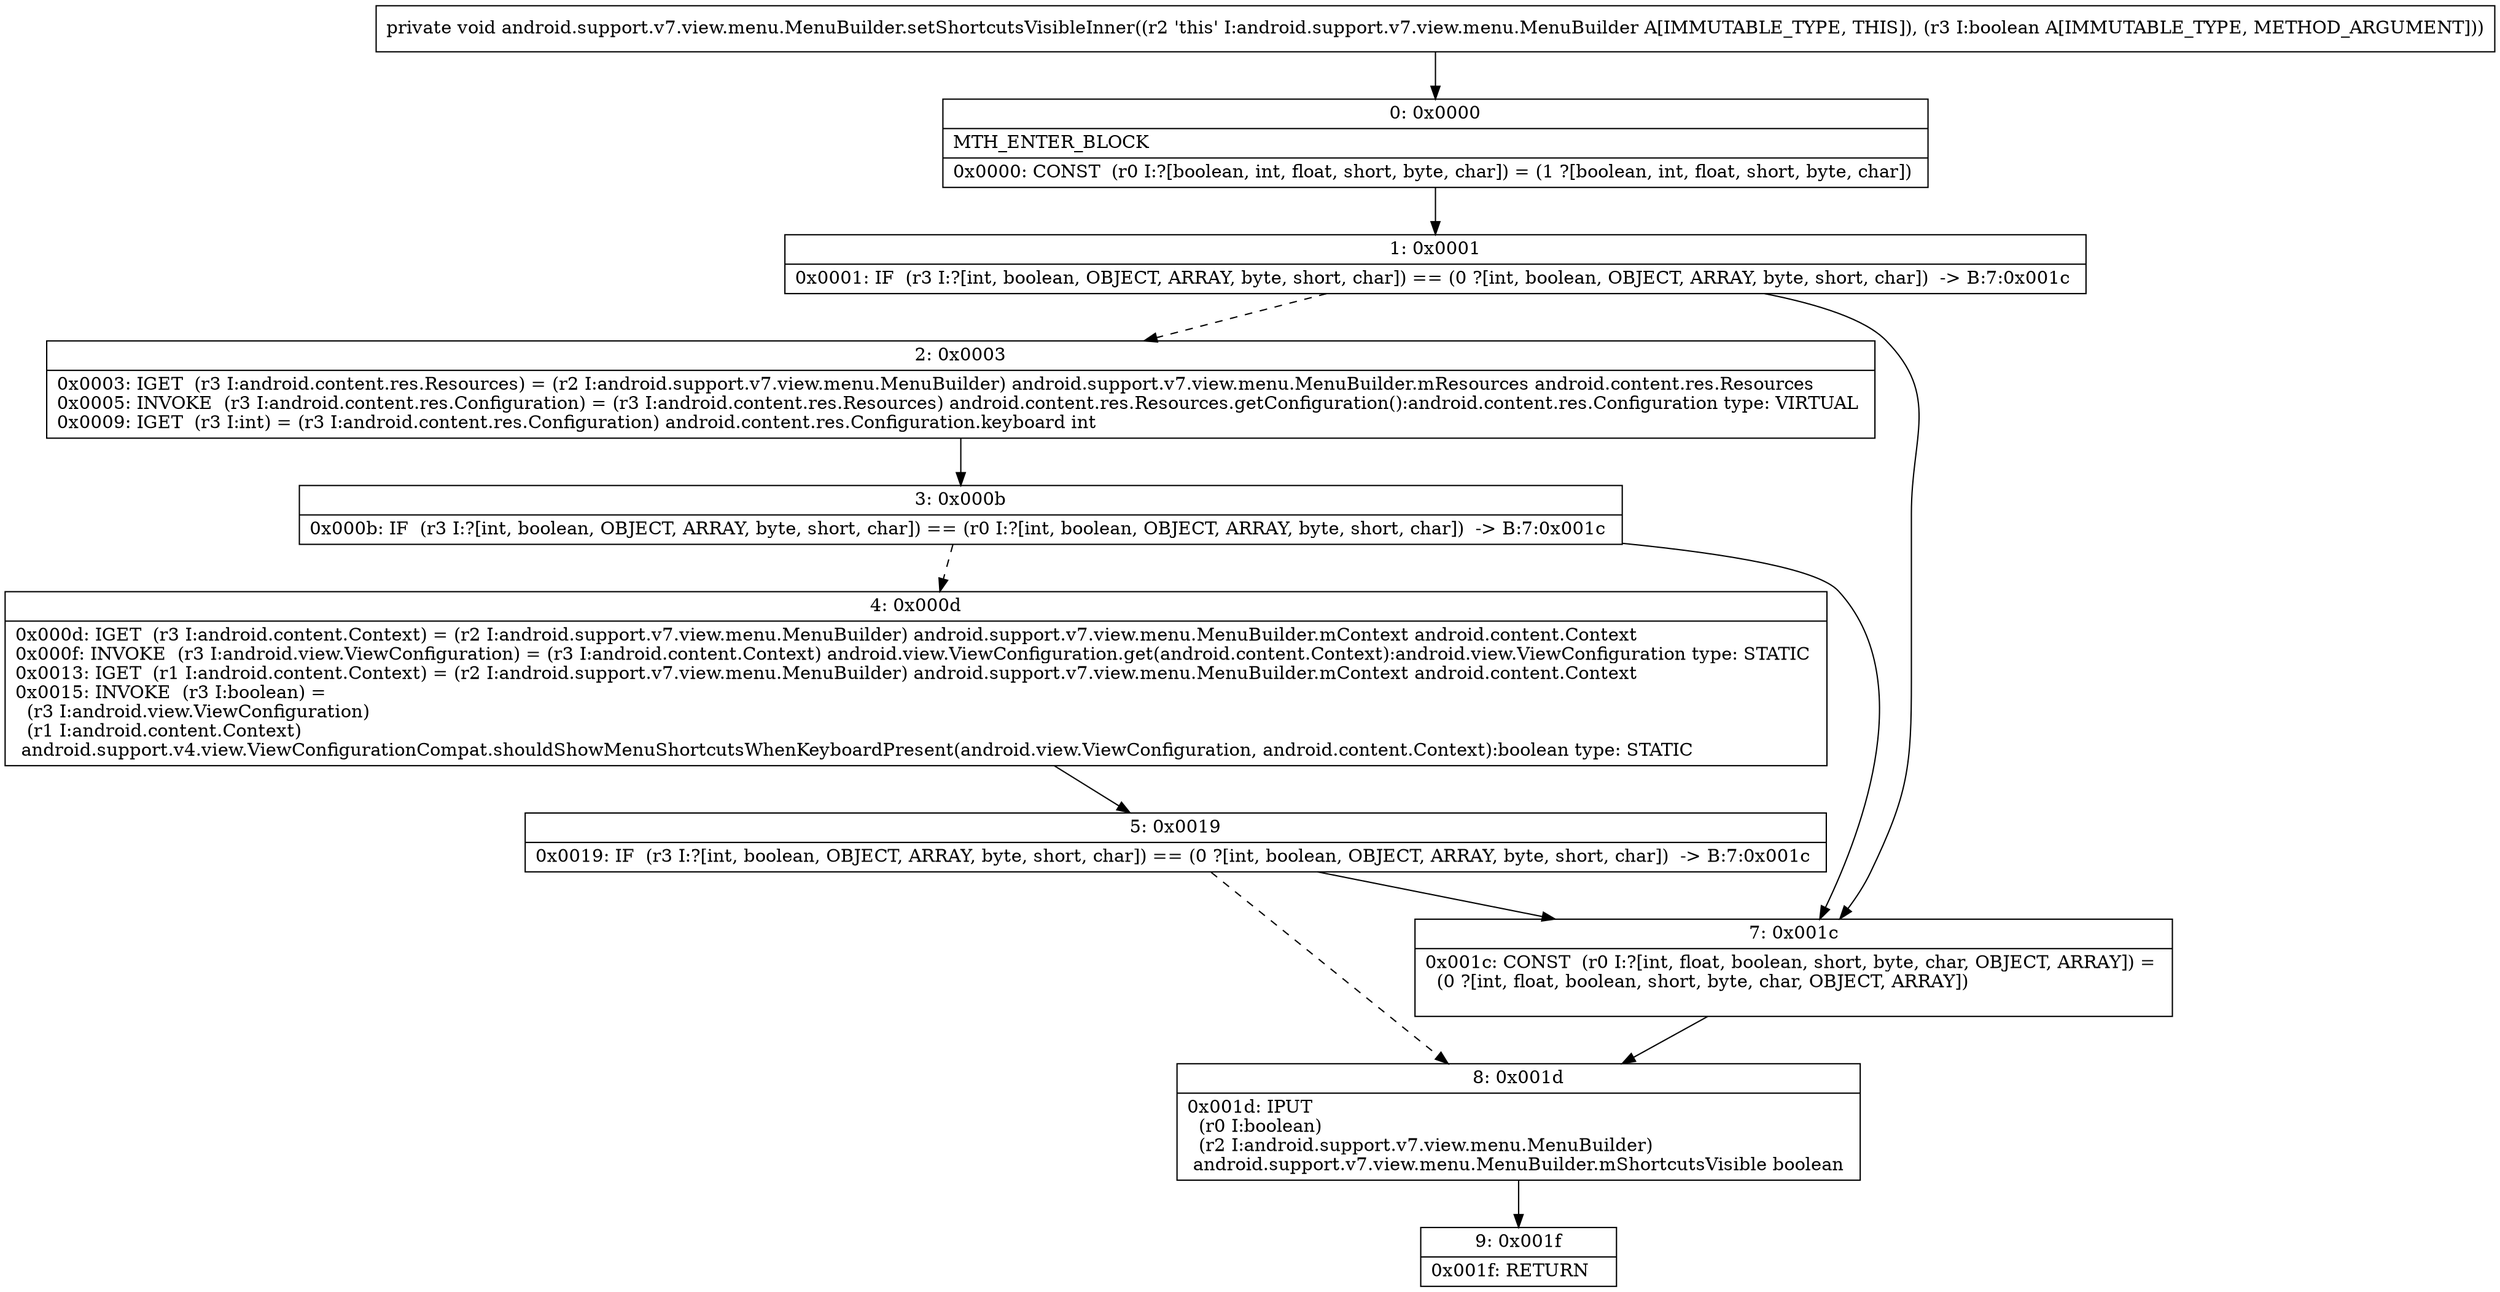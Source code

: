 digraph "CFG forandroid.support.v7.view.menu.MenuBuilder.setShortcutsVisibleInner(Z)V" {
Node_0 [shape=record,label="{0\:\ 0x0000|MTH_ENTER_BLOCK\l|0x0000: CONST  (r0 I:?[boolean, int, float, short, byte, char]) = (1 ?[boolean, int, float, short, byte, char]) \l}"];
Node_1 [shape=record,label="{1\:\ 0x0001|0x0001: IF  (r3 I:?[int, boolean, OBJECT, ARRAY, byte, short, char]) == (0 ?[int, boolean, OBJECT, ARRAY, byte, short, char])  \-\> B:7:0x001c \l}"];
Node_2 [shape=record,label="{2\:\ 0x0003|0x0003: IGET  (r3 I:android.content.res.Resources) = (r2 I:android.support.v7.view.menu.MenuBuilder) android.support.v7.view.menu.MenuBuilder.mResources android.content.res.Resources \l0x0005: INVOKE  (r3 I:android.content.res.Configuration) = (r3 I:android.content.res.Resources) android.content.res.Resources.getConfiguration():android.content.res.Configuration type: VIRTUAL \l0x0009: IGET  (r3 I:int) = (r3 I:android.content.res.Configuration) android.content.res.Configuration.keyboard int \l}"];
Node_3 [shape=record,label="{3\:\ 0x000b|0x000b: IF  (r3 I:?[int, boolean, OBJECT, ARRAY, byte, short, char]) == (r0 I:?[int, boolean, OBJECT, ARRAY, byte, short, char])  \-\> B:7:0x001c \l}"];
Node_4 [shape=record,label="{4\:\ 0x000d|0x000d: IGET  (r3 I:android.content.Context) = (r2 I:android.support.v7.view.menu.MenuBuilder) android.support.v7.view.menu.MenuBuilder.mContext android.content.Context \l0x000f: INVOKE  (r3 I:android.view.ViewConfiguration) = (r3 I:android.content.Context) android.view.ViewConfiguration.get(android.content.Context):android.view.ViewConfiguration type: STATIC \l0x0013: IGET  (r1 I:android.content.Context) = (r2 I:android.support.v7.view.menu.MenuBuilder) android.support.v7.view.menu.MenuBuilder.mContext android.content.Context \l0x0015: INVOKE  (r3 I:boolean) = \l  (r3 I:android.view.ViewConfiguration)\l  (r1 I:android.content.Context)\l android.support.v4.view.ViewConfigurationCompat.shouldShowMenuShortcutsWhenKeyboardPresent(android.view.ViewConfiguration, android.content.Context):boolean type: STATIC \l}"];
Node_5 [shape=record,label="{5\:\ 0x0019|0x0019: IF  (r3 I:?[int, boolean, OBJECT, ARRAY, byte, short, char]) == (0 ?[int, boolean, OBJECT, ARRAY, byte, short, char])  \-\> B:7:0x001c \l}"];
Node_7 [shape=record,label="{7\:\ 0x001c|0x001c: CONST  (r0 I:?[int, float, boolean, short, byte, char, OBJECT, ARRAY]) = \l  (0 ?[int, float, boolean, short, byte, char, OBJECT, ARRAY])\l \l}"];
Node_8 [shape=record,label="{8\:\ 0x001d|0x001d: IPUT  \l  (r0 I:boolean)\l  (r2 I:android.support.v7.view.menu.MenuBuilder)\l android.support.v7.view.menu.MenuBuilder.mShortcutsVisible boolean \l}"];
Node_9 [shape=record,label="{9\:\ 0x001f|0x001f: RETURN   \l}"];
MethodNode[shape=record,label="{private void android.support.v7.view.menu.MenuBuilder.setShortcutsVisibleInner((r2 'this' I:android.support.v7.view.menu.MenuBuilder A[IMMUTABLE_TYPE, THIS]), (r3 I:boolean A[IMMUTABLE_TYPE, METHOD_ARGUMENT])) }"];
MethodNode -> Node_0;
Node_0 -> Node_1;
Node_1 -> Node_2[style=dashed];
Node_1 -> Node_7;
Node_2 -> Node_3;
Node_3 -> Node_4[style=dashed];
Node_3 -> Node_7;
Node_4 -> Node_5;
Node_5 -> Node_7;
Node_5 -> Node_8[style=dashed];
Node_7 -> Node_8;
Node_8 -> Node_9;
}


